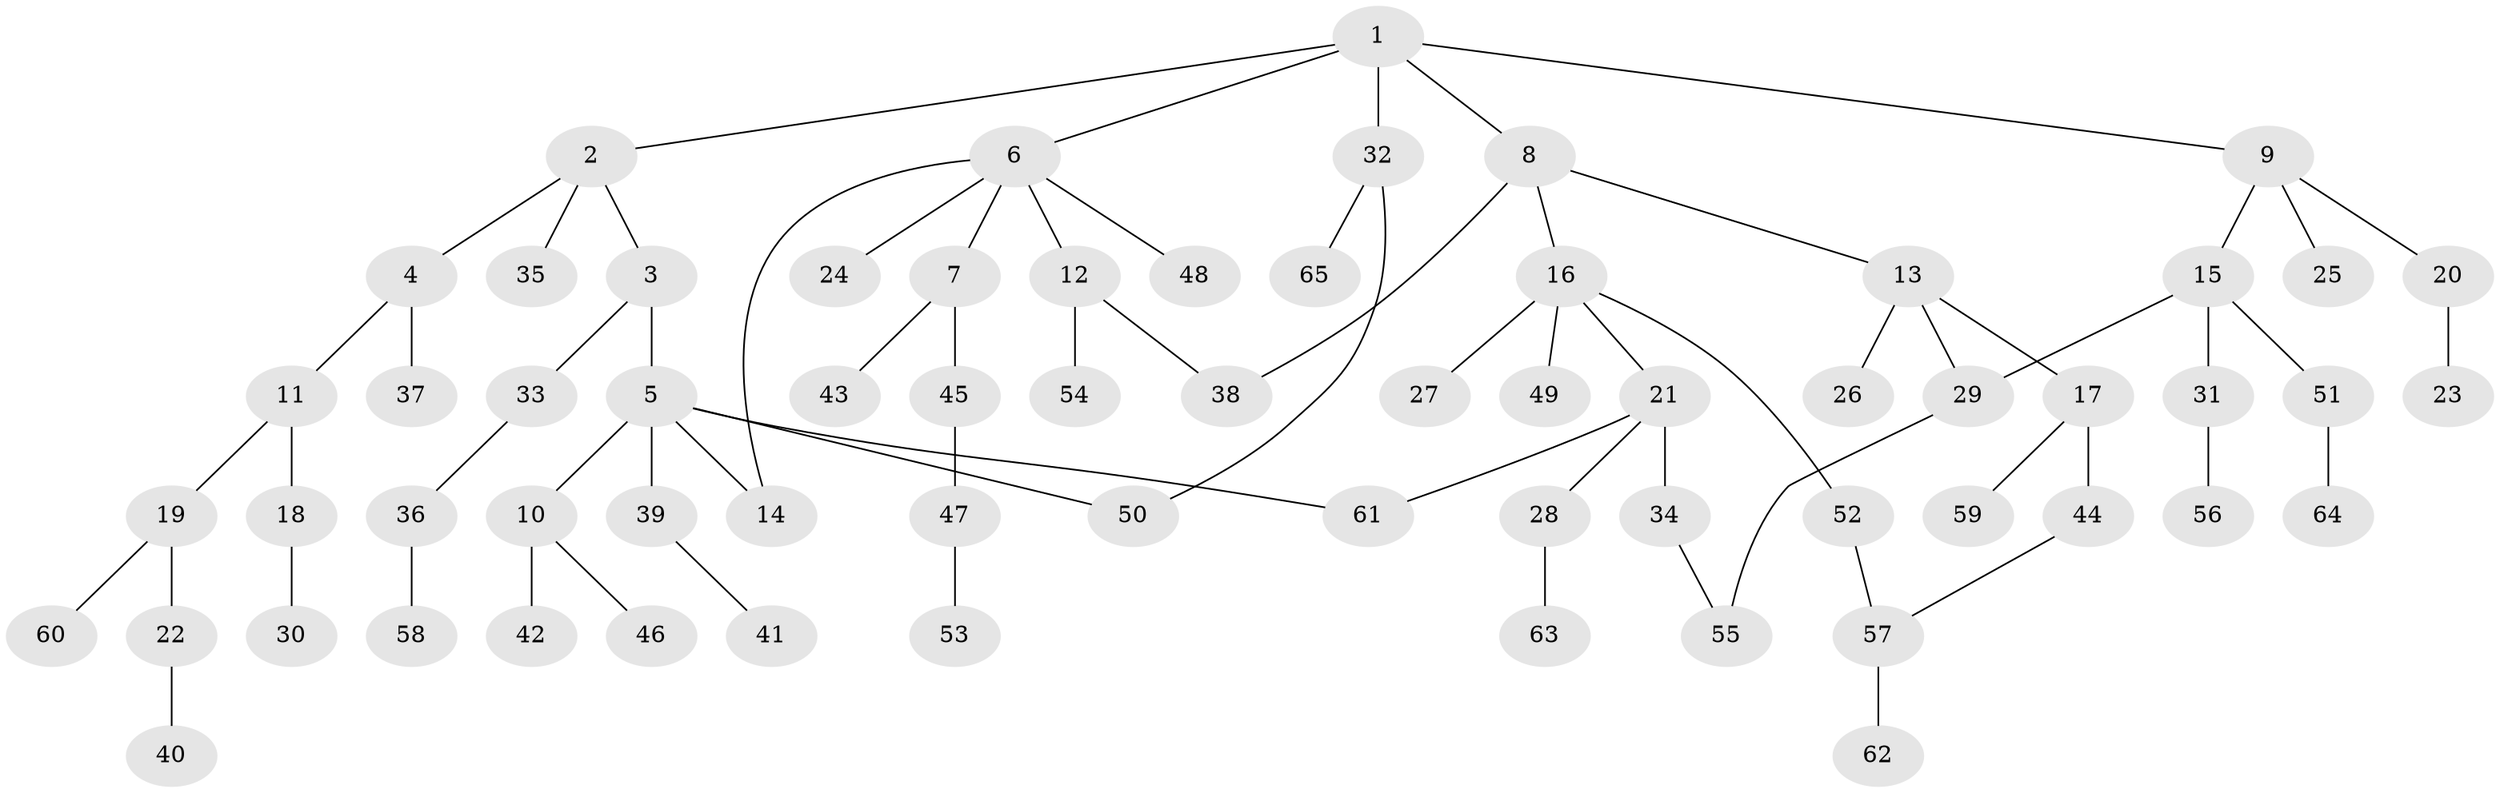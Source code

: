 // Generated by graph-tools (version 1.1) at 2025/41/03/09/25 04:41:01]
// undirected, 65 vertices, 71 edges
graph export_dot {
graph [start="1"]
  node [color=gray90,style=filled];
  1;
  2;
  3;
  4;
  5;
  6;
  7;
  8;
  9;
  10;
  11;
  12;
  13;
  14;
  15;
  16;
  17;
  18;
  19;
  20;
  21;
  22;
  23;
  24;
  25;
  26;
  27;
  28;
  29;
  30;
  31;
  32;
  33;
  34;
  35;
  36;
  37;
  38;
  39;
  40;
  41;
  42;
  43;
  44;
  45;
  46;
  47;
  48;
  49;
  50;
  51;
  52;
  53;
  54;
  55;
  56;
  57;
  58;
  59;
  60;
  61;
  62;
  63;
  64;
  65;
  1 -- 2;
  1 -- 6;
  1 -- 8;
  1 -- 9;
  1 -- 32;
  2 -- 3;
  2 -- 4;
  2 -- 35;
  3 -- 5;
  3 -- 33;
  4 -- 11;
  4 -- 37;
  5 -- 10;
  5 -- 39;
  5 -- 50;
  5 -- 14;
  5 -- 61;
  6 -- 7;
  6 -- 12;
  6 -- 14;
  6 -- 24;
  6 -- 48;
  7 -- 43;
  7 -- 45;
  8 -- 13;
  8 -- 16;
  8 -- 38;
  9 -- 15;
  9 -- 20;
  9 -- 25;
  10 -- 42;
  10 -- 46;
  11 -- 18;
  11 -- 19;
  12 -- 54;
  12 -- 38;
  13 -- 17;
  13 -- 26;
  13 -- 29;
  15 -- 31;
  15 -- 51;
  15 -- 29;
  16 -- 21;
  16 -- 27;
  16 -- 49;
  16 -- 52;
  17 -- 44;
  17 -- 59;
  18 -- 30;
  19 -- 22;
  19 -- 60;
  20 -- 23;
  21 -- 28;
  21 -- 34;
  21 -- 61;
  22 -- 40;
  28 -- 63;
  29 -- 55;
  31 -- 56;
  32 -- 65;
  32 -- 50;
  33 -- 36;
  34 -- 55;
  36 -- 58;
  39 -- 41;
  44 -- 57;
  45 -- 47;
  47 -- 53;
  51 -- 64;
  52 -- 57;
  57 -- 62;
}
